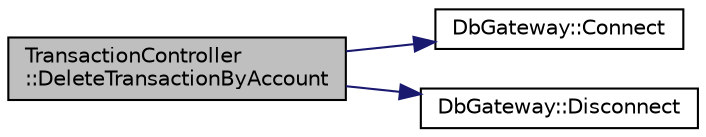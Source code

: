 digraph "TransactionController::DeleteTransactionByAccount"
{
 // LATEX_PDF_SIZE
  edge [fontname="Helvetica",fontsize="10",labelfontname="Helvetica",labelfontsize="10"];
  node [fontname="Helvetica",fontsize="10",shape=record];
  rankdir="LR";
  Node1 [label="TransactionController\l::DeleteTransactionByAccount",height=0.2,width=0.4,color="black", fillcolor="grey75", style="filled", fontcolor="black",tooltip="DeleteTransactionByAccount deletes a transaction based on its account id field."];
  Node1 -> Node2 [color="midnightblue",fontsize="10",style="solid",fontname="Helvetica"];
  Node2 [label="DbGateway::Connect",height=0.2,width=0.4,color="black", fillcolor="white", style="filled",URL="$class_db_gateway.html#a0f140ea53b9f81c7ecadfb2f4e7710a7",tooltip=" "];
  Node1 -> Node3 [color="midnightblue",fontsize="10",style="solid",fontname="Helvetica"];
  Node3 [label="DbGateway::Disconnect",height=0.2,width=0.4,color="black", fillcolor="white", style="filled",URL="$class_db_gateway.html#a9013808dc47738faca00519117e539e3",tooltip=" "];
}
